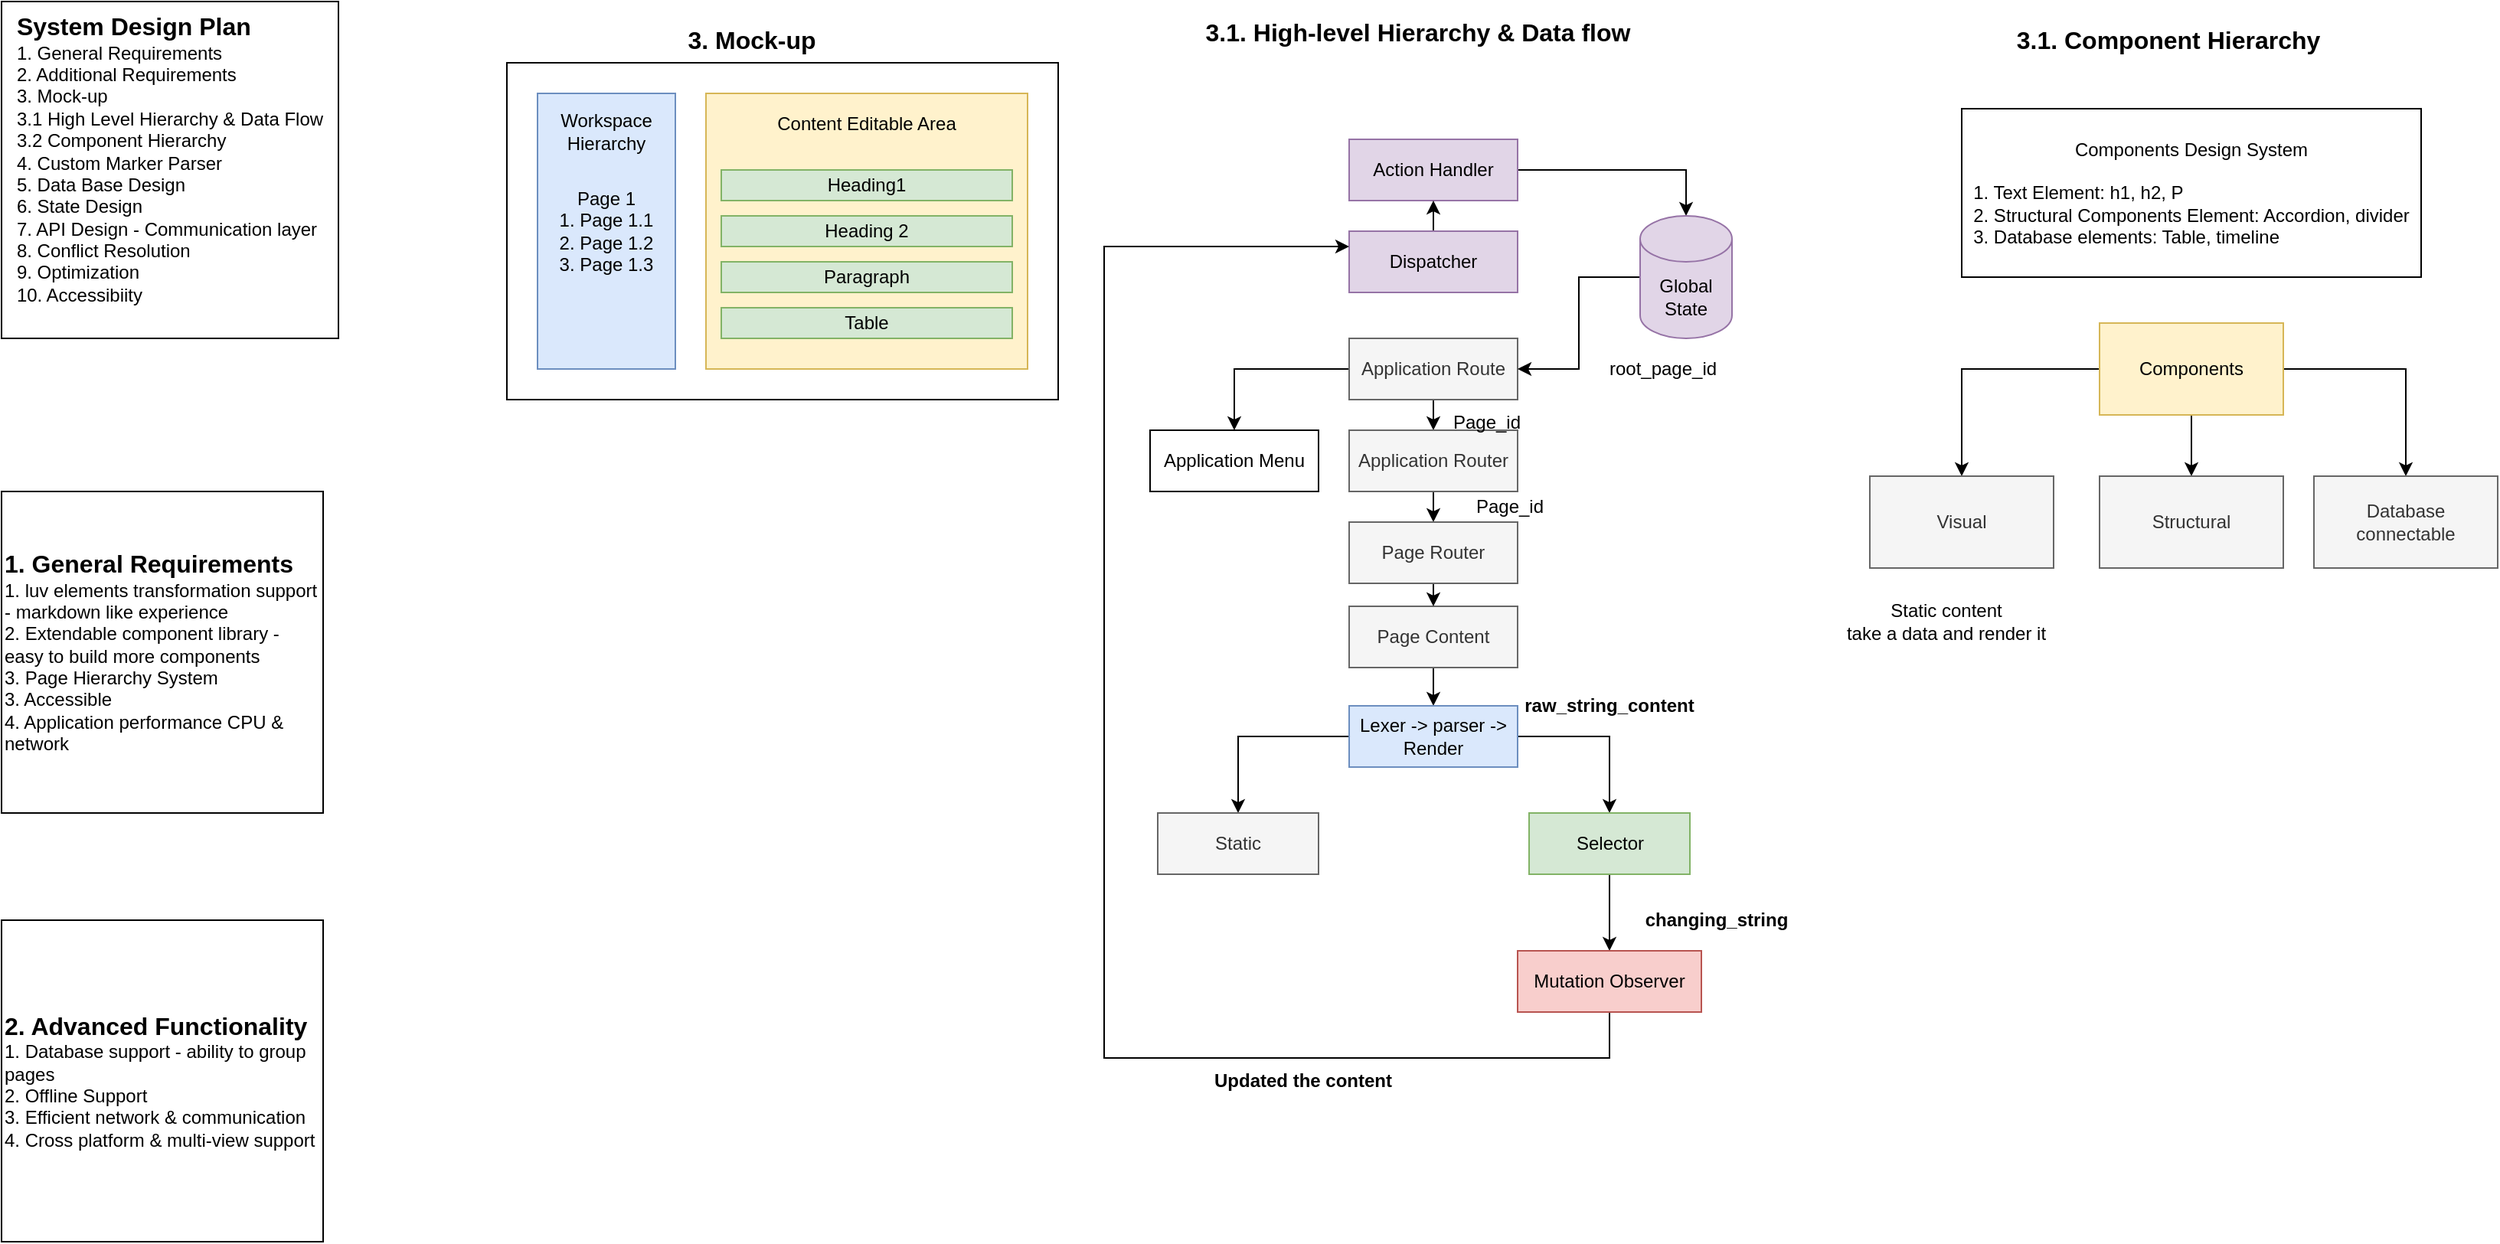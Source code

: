 <mxfile version="26.0.5">
  <diagram name="Page-1" id="dsaHRqI5RRY0zWOoOdAb">
    <mxGraphModel dx="1242" dy="712" grid="1" gridSize="10" guides="1" tooltips="1" connect="1" arrows="1" fold="1" page="1" pageScale="1" pageWidth="1100" pageHeight="850" math="0" shadow="0">
      <root>
        <mxCell id="0" />
        <mxCell id="1" parent="0" />
        <mxCell id="vQiEXYb2CSCvb94kzE1d-1" value="&lt;div align=&quot;left&quot;&gt;&lt;font style=&quot;font-size: 16px;&quot;&gt;&lt;b&gt;System Design Plan&lt;/b&gt;&lt;/font&gt;&lt;/div&gt;&lt;div align=&quot;left&quot;&gt;1. General Requirements&lt;/div&gt;&lt;div align=&quot;left&quot;&gt;2. Additional Requirements&lt;/div&gt;&lt;div align=&quot;left&quot;&gt;3. Mock-up&lt;/div&gt;&lt;div align=&quot;left&quot;&gt;3.1 High Level Hierarchy &amp;amp; Data Flow&lt;/div&gt;&lt;div align=&quot;left&quot;&gt;3.2 Component Hierarchy&lt;/div&gt;&lt;div align=&quot;left&quot;&gt;4. Custom Marker Parser&lt;/div&gt;&lt;div align=&quot;left&quot;&gt;5. Data Base Design&lt;/div&gt;&lt;div align=&quot;left&quot;&gt;6. State Design&lt;/div&gt;&lt;div align=&quot;left&quot;&gt;7. API Design - Communication layer&lt;/div&gt;&lt;div align=&quot;left&quot;&gt;8. Conflict Resolution&lt;/div&gt;&lt;div align=&quot;left&quot;&gt;9. Optimization&lt;/div&gt;&lt;div align=&quot;left&quot;&gt;10. Accessibiity&lt;br&gt;&lt;/div&gt;&lt;div&gt;&lt;br&gt;&lt;/div&gt;" style="whiteSpace=wrap;html=1;aspect=fixed;" vertex="1" parent="1">
          <mxGeometry x="40" y="30" width="220" height="220" as="geometry" />
        </mxCell>
        <mxCell id="vQiEXYb2CSCvb94kzE1d-2" value="&lt;div align=&quot;left&quot;&gt;&lt;font style=&quot;font-size: 16px;&quot;&gt;&lt;b&gt;1. &lt;/b&gt;&lt;/font&gt;&lt;font style=&quot;font-size: 16px;&quot;&gt;&lt;b&gt;G&lt;/b&gt;&lt;/font&gt;&lt;font style=&quot;font-size: 16px;&quot;&gt;&lt;b&gt;eneral Requirements&lt;br&gt;&lt;/b&gt;&lt;/font&gt;&lt;/div&gt;&lt;div align=&quot;left&quot;&gt;1. luv elements transformation support - markdown like experience&lt;br&gt;&lt;/div&gt;&lt;div align=&quot;left&quot;&gt;2. Extendable component library - easy to build more components&lt;/div&gt;&lt;div align=&quot;left&quot;&gt;3. Page Hierarchy System&lt;/div&gt;&lt;div align=&quot;left&quot;&gt;3. Accessible&lt;/div&gt;&lt;div align=&quot;left&quot;&gt;4. Application performance CPU &amp;amp; network&lt;br&gt;&lt;/div&gt;" style="whiteSpace=wrap;html=1;aspect=fixed;align=left;" vertex="1" parent="1">
          <mxGeometry x="40" y="350" width="210" height="210" as="geometry" />
        </mxCell>
        <mxCell id="vQiEXYb2CSCvb94kzE1d-3" value="&lt;div align=&quot;left&quot;&gt;&lt;font style=&quot;font-size: 16px;&quot;&gt;&lt;b&gt;2. Advanced Functionality&lt;br&gt;&lt;/b&gt;&lt;/font&gt;&lt;/div&gt;&lt;div align=&quot;left&quot;&gt;1. Database support - ability to group pages&lt;br&gt;&lt;/div&gt;&lt;div align=&quot;left&quot;&gt;2. Offline Support&lt;br&gt;&lt;/div&gt;&lt;div align=&quot;left&quot;&gt;3. Efficient network &amp;amp; communication&lt;br&gt;&lt;/div&gt;&lt;div align=&quot;left&quot;&gt;4. Cross platform &amp;amp; multi-view support&lt;br&gt;&lt;/div&gt;" style="whiteSpace=wrap;html=1;aspect=fixed;align=left;" vertex="1" parent="1">
          <mxGeometry x="40" y="630" width="210" height="210" as="geometry" />
        </mxCell>
        <mxCell id="vQiEXYb2CSCvb94kzE1d-4" value="" style="rounded=0;whiteSpace=wrap;html=1;" vertex="1" parent="1">
          <mxGeometry x="370" y="70" width="360" height="220" as="geometry" />
        </mxCell>
        <mxCell id="vQiEXYb2CSCvb94kzE1d-5" value="&lt;div&gt;Page 1&lt;/div&gt;&lt;div&gt;1. Page 1.1&lt;/div&gt;&lt;div&gt;2. Page 1.2&lt;/div&gt;&lt;div&gt;3. Page 1.3&lt;/div&gt;" style="rounded=0;whiteSpace=wrap;html=1;fillColor=#dae8fc;strokeColor=#6c8ebf;" vertex="1" parent="1">
          <mxGeometry x="390" y="90" width="90" height="180" as="geometry" />
        </mxCell>
        <mxCell id="vQiEXYb2CSCvb94kzE1d-6" value="Workspace Hierarchy" style="text;html=1;align=center;verticalAlign=middle;whiteSpace=wrap;rounded=0;" vertex="1" parent="1">
          <mxGeometry x="405" y="100" width="60" height="30" as="geometry" />
        </mxCell>
        <mxCell id="vQiEXYb2CSCvb94kzE1d-9" value="" style="rounded=0;whiteSpace=wrap;html=1;fillColor=#fff2cc;strokeColor=#d6b656;" vertex="1" parent="1">
          <mxGeometry x="500" y="90" width="210" height="180" as="geometry" />
        </mxCell>
        <mxCell id="vQiEXYb2CSCvb94kzE1d-10" value="Heading1" style="rounded=0;whiteSpace=wrap;html=1;fillColor=#d5e8d4;strokeColor=#82b366;" vertex="1" parent="1">
          <mxGeometry x="510" y="140" width="190" height="20" as="geometry" />
        </mxCell>
        <mxCell id="vQiEXYb2CSCvb94kzE1d-11" value="Heading 2" style="rounded=0;whiteSpace=wrap;html=1;fillColor=#d5e8d4;strokeColor=#82b366;" vertex="1" parent="1">
          <mxGeometry x="510" y="170" width="190" height="20" as="geometry" />
        </mxCell>
        <mxCell id="vQiEXYb2CSCvb94kzE1d-12" value="Paragraph" style="rounded=0;whiteSpace=wrap;html=1;fillColor=#d5e8d4;strokeColor=#82b366;" vertex="1" parent="1">
          <mxGeometry x="510" y="200" width="190" height="20" as="geometry" />
        </mxCell>
        <mxCell id="vQiEXYb2CSCvb94kzE1d-13" value="Table" style="rounded=0;whiteSpace=wrap;html=1;fillColor=#d5e8d4;strokeColor=#82b366;" vertex="1" parent="1">
          <mxGeometry x="510" y="230" width="190" height="20" as="geometry" />
        </mxCell>
        <mxCell id="vQiEXYb2CSCvb94kzE1d-14" value="Content Editable Area" style="text;html=1;align=center;verticalAlign=middle;whiteSpace=wrap;rounded=0;" vertex="1" parent="1">
          <mxGeometry x="535" y="100" width="140" height="20" as="geometry" />
        </mxCell>
        <mxCell id="vQiEXYb2CSCvb94kzE1d-15" value="&lt;b&gt;&lt;font style=&quot;font-size: 16px;&quot;&gt;3. Mock-up&lt;/font&gt;&lt;/b&gt;" style="text;html=1;align=center;verticalAlign=middle;whiteSpace=wrap;rounded=0;" vertex="1" parent="1">
          <mxGeometry x="480" y="40" width="100" height="30" as="geometry" />
        </mxCell>
        <mxCell id="vQiEXYb2CSCvb94kzE1d-25" value="&lt;b&gt;&lt;font style=&quot;font-size: 16px;&quot;&gt;3.1. High-level Hierarchy &amp;amp; Data flow&lt;br&gt;&lt;/font&gt;&lt;/b&gt;" style="text;html=1;align=center;verticalAlign=middle;whiteSpace=wrap;rounded=0;" vertex="1" parent="1">
          <mxGeometry x="810" y="50" width="310" as="geometry" />
        </mxCell>
        <mxCell id="vQiEXYb2CSCvb94kzE1d-42" style="edgeStyle=orthogonalEdgeStyle;rounded=0;orthogonalLoop=1;jettySize=auto;html=1;" edge="1" parent="1" source="vQiEXYb2CSCvb94kzE1d-26" target="vQiEXYb2CSCvb94kzE1d-29">
          <mxGeometry relative="1" as="geometry" />
        </mxCell>
        <mxCell id="vQiEXYb2CSCvb94kzE1d-26" value="Action Handler" style="rounded=0;whiteSpace=wrap;html=1;fillColor=#e1d5e7;strokeColor=#9673a6;" vertex="1" parent="1">
          <mxGeometry x="920" y="120" width="110" height="40" as="geometry" />
        </mxCell>
        <mxCell id="vQiEXYb2CSCvb94kzE1d-41" style="edgeStyle=orthogonalEdgeStyle;rounded=0;orthogonalLoop=1;jettySize=auto;html=1;exitX=0.5;exitY=0;exitDx=0;exitDy=0;entryX=0.5;entryY=1;entryDx=0;entryDy=0;" edge="1" parent="1" source="vQiEXYb2CSCvb94kzE1d-27" target="vQiEXYb2CSCvb94kzE1d-26">
          <mxGeometry relative="1" as="geometry" />
        </mxCell>
        <mxCell id="vQiEXYb2CSCvb94kzE1d-27" value="Dispatcher" style="rounded=0;whiteSpace=wrap;html=1;fillColor=#e1d5e7;strokeColor=#9673a6;" vertex="1" parent="1">
          <mxGeometry x="920" y="180" width="110" height="40" as="geometry" />
        </mxCell>
        <mxCell id="vQiEXYb2CSCvb94kzE1d-35" style="edgeStyle=orthogonalEdgeStyle;rounded=0;orthogonalLoop=1;jettySize=auto;html=1;exitX=0.5;exitY=1;exitDx=0;exitDy=0;entryX=0.5;entryY=0;entryDx=0;entryDy=0;" edge="1" parent="1" source="vQiEXYb2CSCvb94kzE1d-28" target="vQiEXYb2CSCvb94kzE1d-30">
          <mxGeometry relative="1" as="geometry" />
        </mxCell>
        <mxCell id="vQiEXYb2CSCvb94kzE1d-39" style="edgeStyle=orthogonalEdgeStyle;rounded=0;orthogonalLoop=1;jettySize=auto;html=1;exitX=0;exitY=0.5;exitDx=0;exitDy=0;" edge="1" parent="1" source="vQiEXYb2CSCvb94kzE1d-28" target="vQiEXYb2CSCvb94kzE1d-33">
          <mxGeometry relative="1" as="geometry" />
        </mxCell>
        <mxCell id="vQiEXYb2CSCvb94kzE1d-28" value="Application Route" style="rounded=0;whiteSpace=wrap;html=1;fillColor=#f5f5f5;fontColor=#333333;strokeColor=#666666;" vertex="1" parent="1">
          <mxGeometry x="920" y="250" width="110" height="40" as="geometry" />
        </mxCell>
        <mxCell id="vQiEXYb2CSCvb94kzE1d-40" style="edgeStyle=orthogonalEdgeStyle;rounded=0;orthogonalLoop=1;jettySize=auto;html=1;exitX=0;exitY=0.5;exitDx=0;exitDy=0;exitPerimeter=0;entryX=1;entryY=0.5;entryDx=0;entryDy=0;" edge="1" parent="1" source="vQiEXYb2CSCvb94kzE1d-29" target="vQiEXYb2CSCvb94kzE1d-28">
          <mxGeometry relative="1" as="geometry" />
        </mxCell>
        <mxCell id="vQiEXYb2CSCvb94kzE1d-29" value="Global State" style="shape=cylinder3;whiteSpace=wrap;html=1;boundedLbl=1;backgroundOutline=1;size=15;fillColor=#e1d5e7;strokeColor=#9673a6;" vertex="1" parent="1">
          <mxGeometry x="1110" y="170" width="60" height="80" as="geometry" />
        </mxCell>
        <mxCell id="vQiEXYb2CSCvb94kzE1d-36" style="edgeStyle=orthogonalEdgeStyle;rounded=0;orthogonalLoop=1;jettySize=auto;html=1;exitX=0.5;exitY=1;exitDx=0;exitDy=0;entryX=0.5;entryY=0;entryDx=0;entryDy=0;" edge="1" parent="1" source="vQiEXYb2CSCvb94kzE1d-30" target="vQiEXYb2CSCvb94kzE1d-34">
          <mxGeometry relative="1" as="geometry" />
        </mxCell>
        <mxCell id="vQiEXYb2CSCvb94kzE1d-30" value="Application Router" style="rounded=0;whiteSpace=wrap;html=1;fillColor=#f5f5f5;fontColor=#333333;strokeColor=#666666;" vertex="1" parent="1">
          <mxGeometry x="920" y="310" width="110" height="40" as="geometry" />
        </mxCell>
        <mxCell id="vQiEXYb2CSCvb94kzE1d-38" style="edgeStyle=orthogonalEdgeStyle;rounded=0;orthogonalLoop=1;jettySize=auto;html=1;exitX=0.5;exitY=1;exitDx=0;exitDy=0;entryX=0.5;entryY=0;entryDx=0;entryDy=0;" edge="1" parent="1" source="vQiEXYb2CSCvb94kzE1d-31" target="vQiEXYb2CSCvb94kzE1d-32">
          <mxGeometry relative="1" as="geometry" />
        </mxCell>
        <mxCell id="vQiEXYb2CSCvb94kzE1d-31" value="Page Content" style="rounded=0;whiteSpace=wrap;html=1;fillColor=#f5f5f5;fontColor=#333333;strokeColor=#666666;" vertex="1" parent="1">
          <mxGeometry x="920" y="425" width="110" height="40" as="geometry" />
        </mxCell>
        <mxCell id="vQiEXYb2CSCvb94kzE1d-53" style="edgeStyle=orthogonalEdgeStyle;rounded=0;orthogonalLoop=1;jettySize=auto;html=1;exitX=0;exitY=0.5;exitDx=0;exitDy=0;" edge="1" parent="1" source="vQiEXYb2CSCvb94kzE1d-32" target="vQiEXYb2CSCvb94kzE1d-51">
          <mxGeometry relative="1" as="geometry" />
        </mxCell>
        <mxCell id="vQiEXYb2CSCvb94kzE1d-54" style="edgeStyle=orthogonalEdgeStyle;rounded=0;orthogonalLoop=1;jettySize=auto;html=1;exitX=1;exitY=0.5;exitDx=0;exitDy=0;" edge="1" parent="1" source="vQiEXYb2CSCvb94kzE1d-32" target="vQiEXYb2CSCvb94kzE1d-52">
          <mxGeometry relative="1" as="geometry" />
        </mxCell>
        <mxCell id="vQiEXYb2CSCvb94kzE1d-32" value="Lexer -&amp;gt; parser -&amp;gt; Render" style="rounded=0;whiteSpace=wrap;html=1;fillColor=#dae8fc;strokeColor=#6c8ebf;" vertex="1" parent="1">
          <mxGeometry x="920" y="490" width="110" height="40" as="geometry" />
        </mxCell>
        <mxCell id="vQiEXYb2CSCvb94kzE1d-33" value="Application Menu" style="rounded=0;whiteSpace=wrap;html=1;" vertex="1" parent="1">
          <mxGeometry x="790" y="310" width="110" height="40" as="geometry" />
        </mxCell>
        <mxCell id="vQiEXYb2CSCvb94kzE1d-37" style="edgeStyle=orthogonalEdgeStyle;rounded=0;orthogonalLoop=1;jettySize=auto;html=1;exitX=0.5;exitY=1;exitDx=0;exitDy=0;entryX=0.5;entryY=0;entryDx=0;entryDy=0;" edge="1" parent="1" source="vQiEXYb2CSCvb94kzE1d-34" target="vQiEXYb2CSCvb94kzE1d-31">
          <mxGeometry relative="1" as="geometry" />
        </mxCell>
        <mxCell id="vQiEXYb2CSCvb94kzE1d-34" value="Page Router" style="rounded=0;whiteSpace=wrap;html=1;fillColor=#f5f5f5;fontColor=#333333;strokeColor=#666666;" vertex="1" parent="1">
          <mxGeometry x="920" y="370" width="110" height="40" as="geometry" />
        </mxCell>
        <mxCell id="vQiEXYb2CSCvb94kzE1d-43" value="Page_id" style="text;html=1;align=center;verticalAlign=middle;whiteSpace=wrap;rounded=0;" vertex="1" parent="1">
          <mxGeometry x="980" y="290" width="60" height="30" as="geometry" />
        </mxCell>
        <mxCell id="vQiEXYb2CSCvb94kzE1d-45" value="Page_id" style="text;html=1;align=center;verticalAlign=middle;whiteSpace=wrap;rounded=0;" vertex="1" parent="1">
          <mxGeometry x="990" y="350" width="70" height="20" as="geometry" />
        </mxCell>
        <mxCell id="vQiEXYb2CSCvb94kzE1d-46" value="root_page_id" style="text;html=1;align=center;verticalAlign=middle;whiteSpace=wrap;rounded=0;" vertex="1" parent="1">
          <mxGeometry x="1090" y="260" width="70" height="20" as="geometry" />
        </mxCell>
        <mxCell id="vQiEXYb2CSCvb94kzE1d-50" value="&lt;b&gt;raw_string_content&lt;/b&gt;" style="text;html=1;align=center;verticalAlign=middle;whiteSpace=wrap;rounded=0;" vertex="1" parent="1">
          <mxGeometry x="1030" y="480" width="120" height="20" as="geometry" />
        </mxCell>
        <mxCell id="vQiEXYb2CSCvb94kzE1d-51" value="Static" style="rounded=0;whiteSpace=wrap;html=1;fillColor=#f5f5f5;fontColor=#333333;strokeColor=#666666;" vertex="1" parent="1">
          <mxGeometry x="795" y="560" width="105" height="40" as="geometry" />
        </mxCell>
        <mxCell id="vQiEXYb2CSCvb94kzE1d-57" style="edgeStyle=orthogonalEdgeStyle;rounded=0;orthogonalLoop=1;jettySize=auto;html=1;entryX=0.5;entryY=0;entryDx=0;entryDy=0;" edge="1" parent="1" source="vQiEXYb2CSCvb94kzE1d-52" target="vQiEXYb2CSCvb94kzE1d-55">
          <mxGeometry relative="1" as="geometry" />
        </mxCell>
        <mxCell id="vQiEXYb2CSCvb94kzE1d-52" value="Selector" style="rounded=0;whiteSpace=wrap;html=1;fillColor=#d5e8d4;strokeColor=#82b366;" vertex="1" parent="1">
          <mxGeometry x="1037.5" y="560" width="105" height="40" as="geometry" />
        </mxCell>
        <mxCell id="vQiEXYb2CSCvb94kzE1d-56" style="edgeStyle=orthogonalEdgeStyle;rounded=0;orthogonalLoop=1;jettySize=auto;html=1;entryX=0;entryY=0.25;entryDx=0;entryDy=0;" edge="1" parent="1" source="vQiEXYb2CSCvb94kzE1d-55" target="vQiEXYb2CSCvb94kzE1d-27">
          <mxGeometry relative="1" as="geometry">
            <Array as="points">
              <mxPoint x="1090" y="720" />
              <mxPoint x="760" y="720" />
              <mxPoint x="760" y="190" />
            </Array>
          </mxGeometry>
        </mxCell>
        <mxCell id="vQiEXYb2CSCvb94kzE1d-55" value="Mutation Observer" style="rounded=0;whiteSpace=wrap;html=1;fillColor=#f8cecc;strokeColor=#b85450;" vertex="1" parent="1">
          <mxGeometry x="1030" y="650" width="120" height="40" as="geometry" />
        </mxCell>
        <mxCell id="vQiEXYb2CSCvb94kzE1d-58" value="&lt;b&gt;changing_string&lt;br&gt;&lt;/b&gt;" style="text;html=1;align=center;verticalAlign=middle;whiteSpace=wrap;rounded=0;" vertex="1" parent="1">
          <mxGeometry x="1100" y="620" width="120" height="20" as="geometry" />
        </mxCell>
        <mxCell id="vQiEXYb2CSCvb94kzE1d-59" value="&lt;b&gt;Updated the content&lt;br&gt;&lt;/b&gt;" style="text;html=1;align=center;verticalAlign=middle;whiteSpace=wrap;rounded=0;" vertex="1" parent="1">
          <mxGeometry x="830" y="725" width="120" height="20" as="geometry" />
        </mxCell>
        <mxCell id="vQiEXYb2CSCvb94kzE1d-60" value="&lt;b&gt;&lt;font style=&quot;font-size: 16px;&quot;&gt;3.1. Component Hierarchy&lt;br&gt;&lt;/font&gt;&lt;/b&gt;" style="text;html=1;align=center;verticalAlign=middle;whiteSpace=wrap;rounded=0;" vertex="1" parent="1">
          <mxGeometry x="1300" y="55" width="310" as="geometry" />
        </mxCell>
        <mxCell id="vQiEXYb2CSCvb94kzE1d-61" value="&lt;div align=&quot;center&quot;&gt;Components Design System&lt;/div&gt;&lt;div align=&quot;left&quot;&gt;&lt;br&gt;&lt;/div&gt;&lt;div align=&quot;left&quot;&gt;1. Text Element: h1, h2, P&lt;/div&gt;&lt;div align=&quot;left&quot;&gt;2. Structural Components Element: Accordion, divider&lt;/div&gt;&lt;div align=&quot;left&quot;&gt;3. Database elements: Table, timeline&lt;br&gt;&lt;/div&gt;" style="rounded=0;whiteSpace=wrap;html=1;" vertex="1" parent="1">
          <mxGeometry x="1320" y="100" width="300" height="110" as="geometry" />
        </mxCell>
        <mxCell id="vQiEXYb2CSCvb94kzE1d-67" style="edgeStyle=orthogonalEdgeStyle;rounded=0;orthogonalLoop=1;jettySize=auto;html=1;" edge="1" parent="1" source="vQiEXYb2CSCvb94kzE1d-62" target="vQiEXYb2CSCvb94kzE1d-63">
          <mxGeometry relative="1" as="geometry" />
        </mxCell>
        <mxCell id="vQiEXYb2CSCvb94kzE1d-68" style="edgeStyle=orthogonalEdgeStyle;rounded=0;orthogonalLoop=1;jettySize=auto;html=1;exitX=1;exitY=0.5;exitDx=0;exitDy=0;" edge="1" parent="1" source="vQiEXYb2CSCvb94kzE1d-62" target="vQiEXYb2CSCvb94kzE1d-65">
          <mxGeometry relative="1" as="geometry" />
        </mxCell>
        <mxCell id="vQiEXYb2CSCvb94kzE1d-69" style="edgeStyle=orthogonalEdgeStyle;rounded=0;orthogonalLoop=1;jettySize=auto;html=1;exitX=0.5;exitY=1;exitDx=0;exitDy=0;entryX=0.5;entryY=0;entryDx=0;entryDy=0;" edge="1" parent="1" source="vQiEXYb2CSCvb94kzE1d-62" target="vQiEXYb2CSCvb94kzE1d-64">
          <mxGeometry relative="1" as="geometry" />
        </mxCell>
        <mxCell id="vQiEXYb2CSCvb94kzE1d-62" value="Components" style="rounded=0;whiteSpace=wrap;html=1;fillColor=#fff2cc;strokeColor=#d6b656;" vertex="1" parent="1">
          <mxGeometry x="1410" y="240" width="120" height="60" as="geometry" />
        </mxCell>
        <mxCell id="vQiEXYb2CSCvb94kzE1d-63" value="Visual" style="rounded=0;whiteSpace=wrap;html=1;fillColor=#f5f5f5;fontColor=#333333;strokeColor=#666666;" vertex="1" parent="1">
          <mxGeometry x="1260" y="340" width="120" height="60" as="geometry" />
        </mxCell>
        <mxCell id="vQiEXYb2CSCvb94kzE1d-64" value="Structural" style="rounded=0;whiteSpace=wrap;html=1;fillColor=#f5f5f5;fontColor=#333333;strokeColor=#666666;" vertex="1" parent="1">
          <mxGeometry x="1410" y="340" width="120" height="60" as="geometry" />
        </mxCell>
        <mxCell id="vQiEXYb2CSCvb94kzE1d-65" value="&lt;div&gt;Database&lt;/div&gt;&lt;div&gt;connectable&lt;br&gt;&lt;/div&gt;" style="rounded=0;whiteSpace=wrap;html=1;fillColor=#f5f5f5;fontColor=#333333;strokeColor=#666666;" vertex="1" parent="1">
          <mxGeometry x="1550" y="340" width="120" height="60" as="geometry" />
        </mxCell>
        <mxCell id="vQiEXYb2CSCvb94kzE1d-66" value="&lt;div&gt;Static content&lt;/div&gt;&lt;div&gt;take a data and render it&lt;br&gt;&lt;/div&gt;" style="text;html=1;align=center;verticalAlign=middle;whiteSpace=wrap;rounded=0;" vertex="1" parent="1">
          <mxGeometry x="1240" y="410" width="140" height="50" as="geometry" />
        </mxCell>
      </root>
    </mxGraphModel>
  </diagram>
</mxfile>
